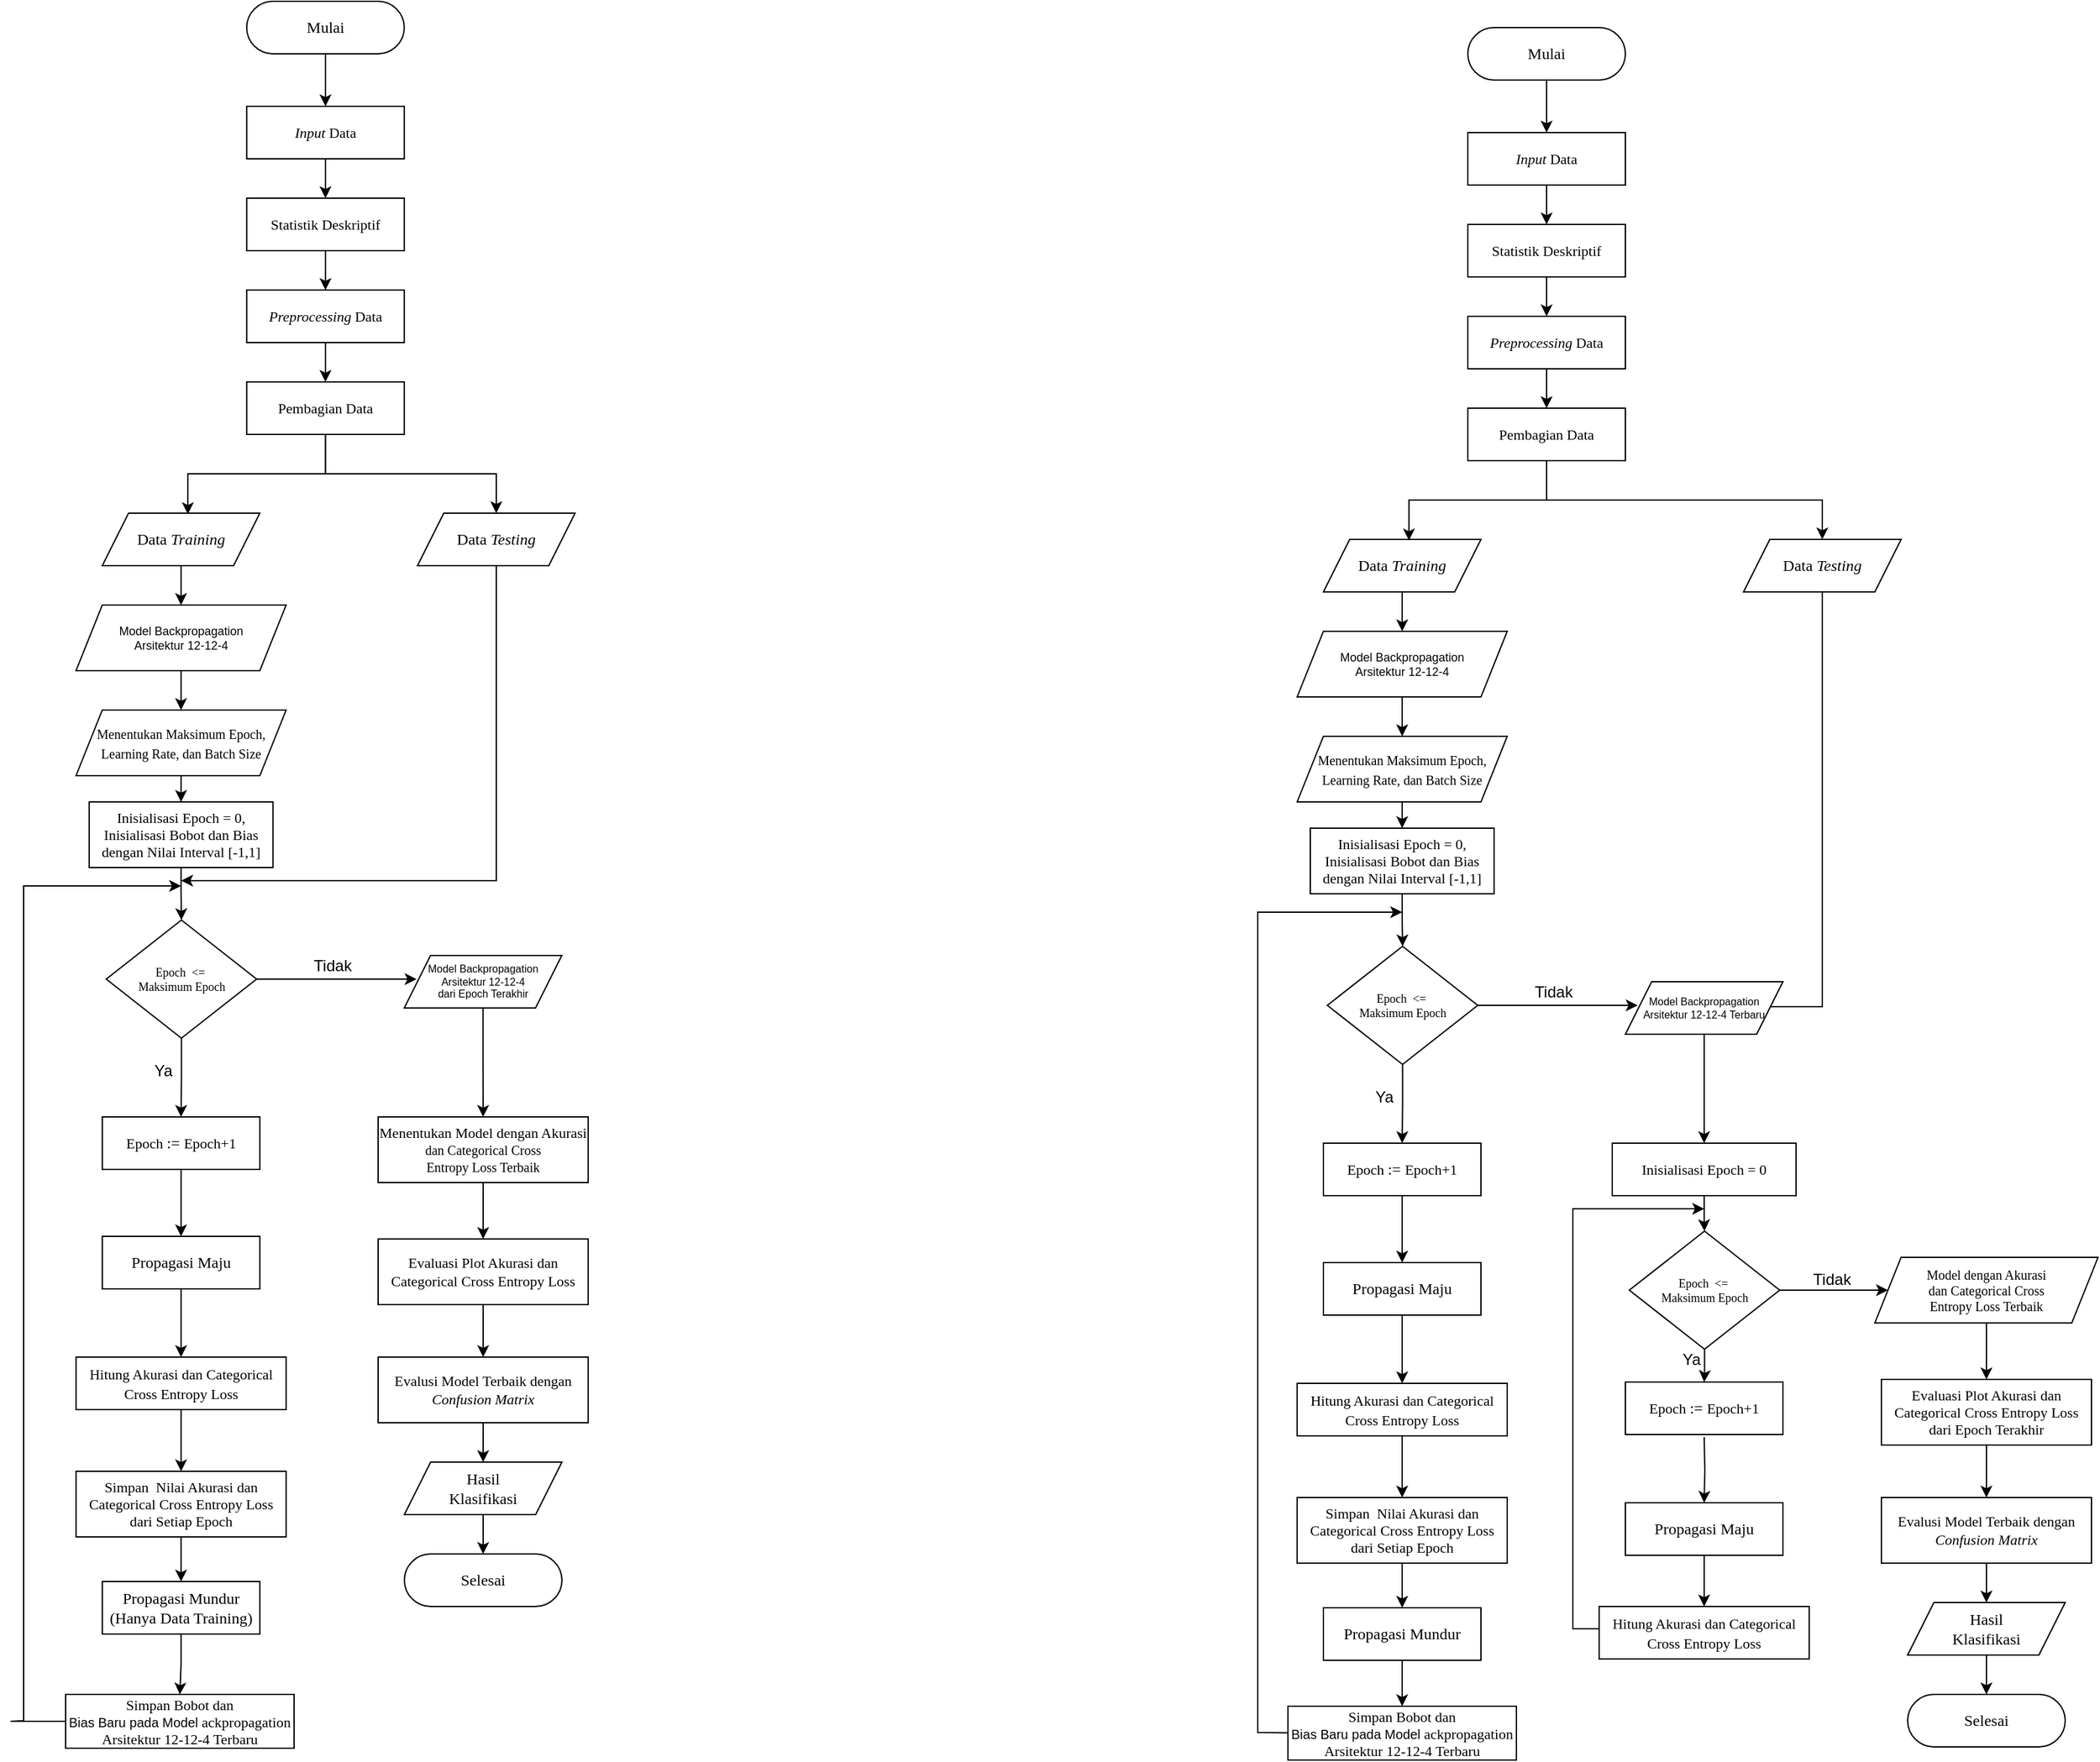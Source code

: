 <mxfile version="21.6.7" type="github">
  <diagram name="Halaman-1" id="IDPkt6IPQC_1jw6kws_v">
    <mxGraphModel dx="1783" dy="500" grid="1" gridSize="10" guides="0" tooltips="1" connect="1" arrows="1" fold="1" page="1" pageScale="1" pageWidth="827" pageHeight="1169" math="0" shadow="0">
      <root>
        <mxCell id="0" />
        <mxCell id="1" parent="0" />
        <mxCell id="IdXI2zrkfBvDs6GvW4y7-14" value="" style="edgeStyle=orthogonalEdgeStyle;rounded=0;orthogonalLoop=1;jettySize=auto;html=1;" parent="1" source="IdXI2zrkfBvDs6GvW4y7-10" edge="1">
          <mxGeometry relative="1" as="geometry">
            <mxPoint x="400" y="120" as="targetPoint" />
          </mxGeometry>
        </mxCell>
        <mxCell id="IdXI2zrkfBvDs6GvW4y7-10" value="&lt;font face=&quot;Times New Roman&quot;&gt;Mulai&lt;/font&gt;" style="rounded=1;whiteSpace=wrap;html=1;arcSize=50;" parent="1" vertex="1">
          <mxGeometry x="340" y="40" width="120" height="40" as="geometry" />
        </mxCell>
        <mxCell id="7m37HU-JpjzB4hNOFp2D-5" style="edgeStyle=orthogonalEdgeStyle;rounded=0;orthogonalLoop=1;jettySize=auto;html=1;exitX=0.75;exitY=0;exitDx=0;exitDy=0;" parent="1" edge="1">
          <mxGeometry relative="1" as="geometry">
            <mxPoint x="430.31" y="110" as="targetPoint" />
            <mxPoint x="430.0" y="110" as="sourcePoint" />
          </mxGeometry>
        </mxCell>
        <mxCell id="7m37HU-JpjzB4hNOFp2D-27" value="" style="edgeStyle=orthogonalEdgeStyle;rounded=0;orthogonalLoop=1;jettySize=auto;html=1;" parent="1" source="IdXI2zrkfBvDs6GvW4y7-42" target="K-xvkSlF35jEx8rKdwMI-3" edge="1">
          <mxGeometry relative="1" as="geometry" />
        </mxCell>
        <mxCell id="IdXI2zrkfBvDs6GvW4y7-42" value="&lt;font face=&quot;Times New Roman&quot;&gt;Hasil&lt;br&gt;Klasifikasi&lt;/font&gt;" style="shape=parallelogram;perimeter=parallelogramPerimeter;whiteSpace=wrap;html=1;fixedSize=1;" parent="1" vertex="1">
          <mxGeometry x="675" y="1240" width="120" height="40" as="geometry" />
        </mxCell>
        <mxCell id="K-xvkSlF35jEx8rKdwMI-3" value="&lt;font face=&quot;Times New Roman&quot;&gt;Selesai&lt;br&gt;&lt;/font&gt;" style="rounded=1;whiteSpace=wrap;html=1;arcSize=50;" parent="1" vertex="1">
          <mxGeometry x="675" y="1310" width="120" height="40" as="geometry" />
        </mxCell>
        <mxCell id="Z6IPMhNPh_R6V51IVwI1-49" value="" style="edgeStyle=orthogonalEdgeStyle;rounded=0;orthogonalLoop=1;jettySize=auto;html=1;entryX=0.5;entryY=0;entryDx=0;entryDy=0;" parent="1" source="7m37HU-JpjzB4hNOFp2D-1" target="Z6IPMhNPh_R6V51IVwI1-52" edge="1">
          <mxGeometry relative="1" as="geometry">
            <mxPoint x="310" y="530" as="targetPoint" />
          </mxGeometry>
        </mxCell>
        <mxCell id="7m37HU-JpjzB4hNOFp2D-1" value="&lt;font face=&quot;Times New Roman&quot;&gt;Data &lt;i&gt;Training&lt;/i&gt;&lt;/font&gt;" style="shape=parallelogram;perimeter=parallelogramPerimeter;whiteSpace=wrap;html=1;fixedSize=1;" parent="1" vertex="1">
          <mxGeometry x="230" y="430" width="120" height="40" as="geometry" />
        </mxCell>
        <mxCell id="7m37HU-JpjzB4hNOFp2D-12" value="" style="edgeStyle=orthogonalEdgeStyle;rounded=0;orthogonalLoop=1;jettySize=auto;html=1;" parent="1" source="7m37HU-JpjzB4hNOFp2D-2" target="7m37HU-JpjzB4hNOFp2D-3" edge="1">
          <mxGeometry relative="1" as="geometry" />
        </mxCell>
        <mxCell id="7m37HU-JpjzB4hNOFp2D-2" value="&lt;font style=&quot;font-size: 11px;&quot; face=&quot;Times New Roman&quot;&gt;&lt;i&gt;Input&lt;/i&gt; Data&lt;/font&gt;" style="rounded=0;whiteSpace=wrap;html=1;" parent="1" vertex="1">
          <mxGeometry x="340" y="120" width="120" height="40" as="geometry" />
        </mxCell>
        <mxCell id="7m37HU-JpjzB4hNOFp2D-29" value="" style="edgeStyle=orthogonalEdgeStyle;rounded=0;orthogonalLoop=1;jettySize=auto;html=1;" parent="1" source="7m37HU-JpjzB4hNOFp2D-3" target="7m37HU-JpjzB4hNOFp2D-28" edge="1">
          <mxGeometry relative="1" as="geometry" />
        </mxCell>
        <mxCell id="7m37HU-JpjzB4hNOFp2D-3" value="&lt;font face=&quot;Times New Roman&quot;&gt;&lt;span style=&quot;font-size: 11px;&quot;&gt;Statistik Deskriptif&lt;/span&gt;&lt;/font&gt;" style="rounded=0;whiteSpace=wrap;html=1;" parent="1" vertex="1">
          <mxGeometry x="340" y="190" width="120" height="40" as="geometry" />
        </mxCell>
        <mxCell id="7m37HU-JpjzB4hNOFp2D-31" style="edgeStyle=orthogonalEdgeStyle;rounded=0;orthogonalLoop=1;jettySize=auto;html=1;entryX=0.5;entryY=0;entryDx=0;entryDy=0;" parent="1" source="7m37HU-JpjzB4hNOFp2D-4" target="7m37HU-JpjzB4hNOFp2D-14" edge="1">
          <mxGeometry relative="1" as="geometry">
            <Array as="points">
              <mxPoint x="400" y="400" />
              <mxPoint x="610" y="400" />
            </Array>
          </mxGeometry>
        </mxCell>
        <mxCell id="7m37HU-JpjzB4hNOFp2D-32" style="edgeStyle=orthogonalEdgeStyle;rounded=0;orthogonalLoop=1;jettySize=auto;html=1;entryX=0.543;entryY=0.019;entryDx=0;entryDy=0;entryPerimeter=0;" parent="1" source="7m37HU-JpjzB4hNOFp2D-4" target="7m37HU-JpjzB4hNOFp2D-1" edge="1">
          <mxGeometry relative="1" as="geometry">
            <Array as="points">
              <mxPoint x="400" y="400" />
              <mxPoint x="295" y="400" />
            </Array>
          </mxGeometry>
        </mxCell>
        <mxCell id="7m37HU-JpjzB4hNOFp2D-4" value="&lt;font style=&quot;font-size: 11px;&quot; face=&quot;Times New Roman&quot;&gt;Pembagian Data&lt;/font&gt;" style="rounded=0;whiteSpace=wrap;html=1;" parent="1" vertex="1">
          <mxGeometry x="340" y="330" width="120" height="40" as="geometry" />
        </mxCell>
        <mxCell id="7m37HU-JpjzB4hNOFp2D-22" style="edgeStyle=orthogonalEdgeStyle;rounded=0;orthogonalLoop=1;jettySize=auto;html=1;entryX=1;entryY=0.5;entryDx=0;entryDy=0;" parent="1" target="rV1thAJR1Vzn2dTstKj4-36" edge="1">
          <mxGeometry relative="1" as="geometry">
            <mxPoint x="590" y="790" as="targetPoint" />
            <mxPoint x="610.0" y="470.0" as="sourcePoint" />
            <Array as="points">
              <mxPoint x="610" y="786" />
            </Array>
          </mxGeometry>
        </mxCell>
        <mxCell id="7m37HU-JpjzB4hNOFp2D-14" value="&lt;font face=&quot;Times New Roman&quot;&gt;Data &lt;i&gt;Testing&lt;/i&gt;&lt;/font&gt;" style="shape=parallelogram;perimeter=parallelogramPerimeter;whiteSpace=wrap;html=1;fixedSize=1;" parent="1" vertex="1">
          <mxGeometry x="550" y="430" width="120" height="40" as="geometry" />
        </mxCell>
        <mxCell id="7m37HU-JpjzB4hNOFp2D-30" value="" style="edgeStyle=orthogonalEdgeStyle;rounded=0;orthogonalLoop=1;jettySize=auto;html=1;" parent="1" source="7m37HU-JpjzB4hNOFp2D-28" target="7m37HU-JpjzB4hNOFp2D-4" edge="1">
          <mxGeometry relative="1" as="geometry" />
        </mxCell>
        <mxCell id="7m37HU-JpjzB4hNOFp2D-28" value="&lt;font style=&quot;font-size: 11px;&quot; face=&quot;Times New Roman&quot;&gt;&lt;i&gt;Preprocessing&lt;/i&gt; Data&lt;/font&gt;" style="rounded=0;whiteSpace=wrap;html=1;" parent="1" vertex="1">
          <mxGeometry x="340" y="260" width="120" height="40" as="geometry" />
        </mxCell>
        <mxCell id="Z6IPMhNPh_R6V51IVwI1-61" style="edgeStyle=orthogonalEdgeStyle;rounded=0;orthogonalLoop=1;jettySize=auto;html=1;entryX=0.5;entryY=0;entryDx=0;entryDy=0;" parent="1" source="Z6IPMhNPh_R6V51IVwI1-1" target="Z6IPMhNPh_R6V51IVwI1-16" edge="1">
          <mxGeometry relative="1" as="geometry" />
        </mxCell>
        <mxCell id="Z6IPMhNPh_R6V51IVwI1-1" value="&lt;font face=&quot;Times New Roman&quot; style=&quot;font-size: 10px;&quot;&gt;Menentukan Maksimum &lt;span&gt;Epoch&lt;/span&gt;, &lt;br&gt;&lt;span&gt;Learning Rate&lt;/span&gt;, dan &lt;span&gt;Batch Size&lt;/span&gt;&lt;/font&gt;" style="shape=parallelogram;perimeter=parallelogramPerimeter;whiteSpace=wrap;html=1;fixedSize=1;fontStyle=0" parent="1" vertex="1">
          <mxGeometry x="210" y="580" width="160" height="50" as="geometry" />
        </mxCell>
        <mxCell id="Z6IPMhNPh_R6V51IVwI1-43" value="" style="edgeStyle=orthogonalEdgeStyle;rounded=0;orthogonalLoop=1;jettySize=auto;html=1;" parent="1" source="Z6IPMhNPh_R6V51IVwI1-7" target="Z6IPMhNPh_R6V51IVwI1-20" edge="1">
          <mxGeometry relative="1" as="geometry" />
        </mxCell>
        <mxCell id="rV1thAJR1Vzn2dTstKj4-12" value="" style="edgeStyle=orthogonalEdgeStyle;rounded=0;orthogonalLoop=1;jettySize=auto;html=1;entryX=0.078;entryY=0.45;entryDx=0;entryDy=0;entryPerimeter=0;" edge="1" parent="1" source="Z6IPMhNPh_R6V51IVwI1-7" target="rV1thAJR1Vzn2dTstKj4-36">
          <mxGeometry relative="1" as="geometry">
            <mxPoint x="450.0" y="785.517" as="targetPoint" />
          </mxGeometry>
        </mxCell>
        <mxCell id="Z6IPMhNPh_R6V51IVwI1-7" value="&lt;font style=&quot;font-size: 9px;&quot;&gt;&lt;span style=&quot;font-size: 9px;&quot;&gt;&lt;span style=&quot;font-size: 9px;&quot;&gt;Epoch&amp;nbsp;&lt;/span&gt; &amp;lt;=&lt;/span&gt;&amp;nbsp;&lt;br style=&quot;font-size: 9px;&quot;&gt;&lt;span style=&quot;font-size: 9px;&quot;&gt;Maksimum &lt;span style=&quot;font-size: 9px;&quot;&gt;Epoch&lt;/span&gt;&lt;/span&gt;&lt;/font&gt;" style="rhombus;whiteSpace=wrap;html=1;fontSize=9;fontStyle=0;fontFamily=Times New Roman;" parent="1" vertex="1">
          <mxGeometry x="233" y="740" width="114.55" height="90" as="geometry" />
        </mxCell>
        <mxCell id="Z6IPMhNPh_R6V51IVwI1-33" value="" style="edgeStyle=orthogonalEdgeStyle;rounded=0;orthogonalLoop=1;jettySize=auto;html=1;" parent="1" source="Z6IPMhNPh_R6V51IVwI1-16" target="Z6IPMhNPh_R6V51IVwI1-7" edge="1">
          <mxGeometry relative="1" as="geometry" />
        </mxCell>
        <mxCell id="Z6IPMhNPh_R6V51IVwI1-16" value="Inisialisasi&amp;nbsp;&lt;span style=&quot;font-size: 11px;&quot;&gt;Epoch = 0,&lt;br style=&quot;font-size: 11px;&quot;&gt;Inisialisasi Bobot dan Bias dengan Nilai Interval [-1,1]&lt;br style=&quot;font-size: 11px;&quot;&gt;&lt;/span&gt;" style="rounded=0;whiteSpace=wrap;html=1;fontFamily=Times New Roman;fontSize=11;" parent="1" vertex="1">
          <mxGeometry x="220" y="650" width="140" height="50" as="geometry" />
        </mxCell>
        <mxCell id="Z6IPMhNPh_R6V51IVwI1-38" value="" style="edgeStyle=orthogonalEdgeStyle;rounded=0;orthogonalLoop=1;jettySize=auto;html=1;" parent="1" source="Z6IPMhNPh_R6V51IVwI1-19" target="Z6IPMhNPh_R6V51IVwI1-37" edge="1">
          <mxGeometry relative="1" as="geometry" />
        </mxCell>
        <mxCell id="Z6IPMhNPh_R6V51IVwI1-19" value="Propagasi Maju" style="rounded=0;whiteSpace=wrap;html=1;fontFamily=Times New Roman;" parent="1" vertex="1">
          <mxGeometry x="230" y="981" width="120" height="40" as="geometry" />
        </mxCell>
        <mxCell id="rV1thAJR1Vzn2dTstKj4-2" style="edgeStyle=orthogonalEdgeStyle;rounded=0;orthogonalLoop=1;jettySize=auto;html=1;entryX=0.5;entryY=0;entryDx=0;entryDy=0;" edge="1" parent="1" source="Z6IPMhNPh_R6V51IVwI1-20" target="Z6IPMhNPh_R6V51IVwI1-19">
          <mxGeometry relative="1" as="geometry" />
        </mxCell>
        <mxCell id="Z6IPMhNPh_R6V51IVwI1-20" value="&lt;span style=&quot;border-color: var(--border-color); font-size: 11px;&quot;&gt;Epoch&amp;nbsp;&lt;/span&gt;:=&amp;nbsp;&lt;span style=&quot;border-color: var(--border-color); font-size: 11px;&quot;&gt;Epoch+&lt;/span&gt;&lt;span style=&quot;font-size: 11px;&quot;&gt;1&lt;/span&gt;" style="rounded=0;whiteSpace=wrap;html=1;fontFamily=Times New Roman;fontStyle=0" parent="1" vertex="1">
          <mxGeometry x="230" y="890" width="120" height="40" as="geometry" />
        </mxCell>
        <mxCell id="rV1thAJR1Vzn2dTstKj4-17" style="edgeStyle=orthogonalEdgeStyle;rounded=0;orthogonalLoop=1;jettySize=auto;html=1;entryX=0.5;entryY=0;entryDx=0;entryDy=0;" edge="1" parent="1" source="Z6IPMhNPh_R6V51IVwI1-37" target="rV1thAJR1Vzn2dTstKj4-16">
          <mxGeometry relative="1" as="geometry" />
        </mxCell>
        <mxCell id="Z6IPMhNPh_R6V51IVwI1-37" value="&lt;span style=&quot;font-size: 11px;&quot;&gt;Hitung Akurasi dan Categorical Cross Entropy Loss&lt;/span&gt;" style="rounded=0;whiteSpace=wrap;html=1;fontFamily=Times New Roman;fontStyle=0" parent="1" vertex="1">
          <mxGeometry x="210" y="1073" width="160" height="40" as="geometry" />
        </mxCell>
        <mxCell id="rV1thAJR1Vzn2dTstKj4-35" value="" style="edgeStyle=orthogonalEdgeStyle;rounded=0;orthogonalLoop=1;jettySize=auto;html=1;" edge="1" parent="1" source="Z6IPMhNPh_R6V51IVwI1-40" target="rV1thAJR1Vzn2dTstKj4-30">
          <mxGeometry relative="1" as="geometry" />
        </mxCell>
        <mxCell id="Z6IPMhNPh_R6V51IVwI1-40" value="Propagasi Mundur" style="rounded=0;whiteSpace=wrap;html=1;fontFamily=Times New Roman;" parent="1" vertex="1">
          <mxGeometry x="230" y="1244" width="120" height="40" as="geometry" />
        </mxCell>
        <mxCell id="Z6IPMhNPh_R6V51IVwI1-56" style="edgeStyle=orthogonalEdgeStyle;rounded=0;orthogonalLoop=1;jettySize=auto;html=1;entryX=0.5;entryY=0;entryDx=0;entryDy=0;" parent="1" source="Z6IPMhNPh_R6V51IVwI1-52" target="Z6IPMhNPh_R6V51IVwI1-1" edge="1">
          <mxGeometry relative="1" as="geometry" />
        </mxCell>
        <mxCell id="Z6IPMhNPh_R6V51IVwI1-52" value="Model Backpropagation&lt;br&gt;Arsitektur 12-12-4" style="shape=parallelogram;perimeter=parallelogramPerimeter;whiteSpace=wrap;html=1;fixedSize=1;fontSize=9;" parent="1" vertex="1">
          <mxGeometry x="210" y="500" width="160" height="50" as="geometry" />
        </mxCell>
        <mxCell id="rV1thAJR1Vzn2dTstKj4-4" value="Ya" style="text;html=1;align=center;verticalAlign=middle;resizable=0;points=[];autosize=1;strokeColor=none;fillColor=none;" vertex="1" parent="1">
          <mxGeometry x="256" y="840" width="40" height="30" as="geometry" />
        </mxCell>
        <mxCell id="rV1thAJR1Vzn2dTstKj4-18" style="edgeStyle=orthogonalEdgeStyle;rounded=0;orthogonalLoop=1;jettySize=auto;html=1;entryX=0.5;entryY=0;entryDx=0;entryDy=0;" edge="1" parent="1" source="rV1thAJR1Vzn2dTstKj4-16" target="Z6IPMhNPh_R6V51IVwI1-40">
          <mxGeometry relative="1" as="geometry" />
        </mxCell>
        <mxCell id="rV1thAJR1Vzn2dTstKj4-16" value="Simpan&amp;nbsp; Nilai Akurasi dan Categorical Cross Entropy Loss dari Setiap Epoch" style="whiteSpace=wrap;html=1;fontSize=11;fontFamily=Times New Roman;fontStyle=0;" vertex="1" parent="1">
          <mxGeometry x="210" y="1160" width="160" height="50" as="geometry" />
        </mxCell>
        <mxCell id="rV1thAJR1Vzn2dTstKj4-22" style="edgeStyle=orthogonalEdgeStyle;rounded=0;orthogonalLoop=1;jettySize=auto;html=1;exitX=0;exitY=0.5;exitDx=0;exitDy=0;" edge="1" parent="1" source="rV1thAJR1Vzn2dTstKj4-30">
          <mxGeometry relative="1" as="geometry">
            <mxPoint x="290" y="714" as="targetPoint" />
            <mxPoint x="220" y="1300" as="sourcePoint" />
            <Array as="points">
              <mxPoint x="225" y="1340" />
              <mxPoint x="180" y="1339" />
              <mxPoint x="180" y="714" />
            </Array>
          </mxGeometry>
        </mxCell>
        <mxCell id="rV1thAJR1Vzn2dTstKj4-42" style="edgeStyle=orthogonalEdgeStyle;rounded=0;orthogonalLoop=1;jettySize=auto;html=1;" edge="1" parent="1" source="rV1thAJR1Vzn2dTstKj4-23" target="rV1thAJR1Vzn2dTstKj4-24">
          <mxGeometry relative="1" as="geometry" />
        </mxCell>
        <mxCell id="rV1thAJR1Vzn2dTstKj4-23" value="Propagasi Maju" style="rounded=0;whiteSpace=wrap;html=1;fontFamily=Times New Roman;" vertex="1" parent="1">
          <mxGeometry x="460" y="1164" width="120" height="40" as="geometry" />
        </mxCell>
        <mxCell id="rV1thAJR1Vzn2dTstKj4-24" value="&lt;span style=&quot;font-size: 11px;&quot;&gt;Hitung Akurasi dan Categorical Cross Entropy Loss&lt;/span&gt;" style="rounded=0;whiteSpace=wrap;html=1;fontFamily=Times New Roman;fontStyle=0" vertex="1" parent="1">
          <mxGeometry x="440" y="1243" width="160" height="40" as="geometry" />
        </mxCell>
        <mxCell id="rV1thAJR1Vzn2dTstKj4-30" value="Simpan Bobot dan&lt;br style=&quot;border-color: var(--border-color); font-family: Helvetica; font-size: 10px;&quot;&gt;&lt;span style=&quot;font-family: Helvetica; font-size: 10px;&quot;&gt;Bias Baru pada Model&amp;nbsp;&lt;/span&gt;ackpropagation Arsitektur 12-12-4 Terbaru" style="whiteSpace=wrap;html=1;fontSize=11;fontFamily=Times New Roman;fontStyle=0;" vertex="1" parent="1">
          <mxGeometry x="203" y="1319" width="174" height="41" as="geometry" />
        </mxCell>
        <mxCell id="rV1thAJR1Vzn2dTstKj4-51" style="edgeStyle=orthogonalEdgeStyle;rounded=0;orthogonalLoop=1;jettySize=auto;html=1;entryX=0.5;entryY=0;entryDx=0;entryDy=0;" edge="1" parent="1" source="rV1thAJR1Vzn2dTstKj4-36" target="rV1thAJR1Vzn2dTstKj4-49">
          <mxGeometry relative="1" as="geometry" />
        </mxCell>
        <mxCell id="rV1thAJR1Vzn2dTstKj4-36" value="Model Backpropagation Arsitektur 12-12-4 Terbaru" style="shape=parallelogram;perimeter=parallelogramPerimeter;whiteSpace=wrap;html=1;fixedSize=1;fontSize=8;" vertex="1" parent="1">
          <mxGeometry x="460" y="767" width="120" height="40" as="geometry" />
        </mxCell>
        <mxCell id="rV1thAJR1Vzn2dTstKj4-71" style="edgeStyle=orthogonalEdgeStyle;rounded=0;orthogonalLoop=1;jettySize=auto;html=1;exitX=0;exitY=0.5;exitDx=0;exitDy=0;" edge="1" parent="1" source="rV1thAJR1Vzn2dTstKj4-24">
          <mxGeometry relative="1" as="geometry">
            <mxPoint x="520" y="940" as="targetPoint" />
            <Array as="points">
              <mxPoint x="440" y="1260" />
              <mxPoint x="420" y="1260" />
              <mxPoint x="420" y="940" />
            </Array>
          </mxGeometry>
        </mxCell>
        <mxCell id="rV1thAJR1Vzn2dTstKj4-74" style="edgeStyle=orthogonalEdgeStyle;rounded=0;orthogonalLoop=1;jettySize=auto;html=1;entryX=0.5;entryY=0;entryDx=0;entryDy=0;" edge="1" parent="1" source="rV1thAJR1Vzn2dTstKj4-38" target="rV1thAJR1Vzn2dTstKj4-73">
          <mxGeometry relative="1" as="geometry" />
        </mxCell>
        <mxCell id="rV1thAJR1Vzn2dTstKj4-38" value="Evaluasi Plot Akurasi dan Categorical Cross Entropy Loss dari Epoch Terakhir" style="whiteSpace=wrap;html=1;fontSize=11;fontFamily=Times New Roman;fontStyle=0;" vertex="1" parent="1">
          <mxGeometry x="655" y="1070" width="160" height="50" as="geometry" />
        </mxCell>
        <mxCell id="rV1thAJR1Vzn2dTstKj4-58" style="edgeStyle=orthogonalEdgeStyle;rounded=0;orthogonalLoop=1;jettySize=auto;html=1;entryX=0.5;entryY=0;entryDx=0;entryDy=0;" edge="1" parent="1" target="rV1thAJR1Vzn2dTstKj4-23">
          <mxGeometry relative="1" as="geometry">
            <mxPoint x="520.029" y="1114" as="sourcePoint" />
            <mxPoint x="522.44" y="1151.56" as="targetPoint" />
          </mxGeometry>
        </mxCell>
        <mxCell id="rV1thAJR1Vzn2dTstKj4-45" value="&lt;span style=&quot;border-color: var(--border-color); font-size: 11px;&quot;&gt;Epoch&amp;nbsp;&lt;/span&gt;:=&amp;nbsp;&lt;span style=&quot;border-color: var(--border-color); font-size: 11px;&quot;&gt;Epoch+&lt;/span&gt;&lt;span style=&quot;font-size: 11px;&quot;&gt;1&lt;/span&gt;" style="rounded=0;whiteSpace=wrap;html=1;fontFamily=Times New Roman;fontStyle=0" vertex="1" parent="1">
          <mxGeometry x="460" y="1072" width="120" height="40" as="geometry" />
        </mxCell>
        <mxCell id="rV1thAJR1Vzn2dTstKj4-55" style="edgeStyle=orthogonalEdgeStyle;rounded=0;orthogonalLoop=1;jettySize=auto;html=1;entryX=0.5;entryY=0;entryDx=0;entryDy=0;" edge="1" parent="1" source="rV1thAJR1Vzn2dTstKj4-49" target="rV1thAJR1Vzn2dTstKj4-54">
          <mxGeometry relative="1" as="geometry" />
        </mxCell>
        <mxCell id="rV1thAJR1Vzn2dTstKj4-49" value="Inisialisasi&amp;nbsp;&lt;span style=&quot;border-color: var(--border-color);&quot;&gt;Epoch = 0&lt;/span&gt;&lt;span style=&quot;font-size: 11px;&quot;&gt;&lt;br style=&quot;font-size: 11px;&quot;&gt;&lt;/span&gt;" style="rounded=0;whiteSpace=wrap;html=1;fontFamily=Times New Roman;fontSize=11;" vertex="1" parent="1">
          <mxGeometry x="450" y="890" width="140" height="40" as="geometry" />
        </mxCell>
        <mxCell id="rV1thAJR1Vzn2dTstKj4-57" style="edgeStyle=orthogonalEdgeStyle;rounded=0;orthogonalLoop=1;jettySize=auto;html=1;entryX=0.5;entryY=0;entryDx=0;entryDy=0;" edge="1" parent="1" source="rV1thAJR1Vzn2dTstKj4-54" target="rV1thAJR1Vzn2dTstKj4-45">
          <mxGeometry relative="1" as="geometry" />
        </mxCell>
        <mxCell id="rV1thAJR1Vzn2dTstKj4-64" style="edgeStyle=orthogonalEdgeStyle;rounded=0;orthogonalLoop=1;jettySize=auto;html=1;" edge="1" parent="1" source="rV1thAJR1Vzn2dTstKj4-54" target="rV1thAJR1Vzn2dTstKj4-68">
          <mxGeometry relative="1" as="geometry">
            <mxPoint x="660" y="1002" as="targetPoint" />
          </mxGeometry>
        </mxCell>
        <mxCell id="rV1thAJR1Vzn2dTstKj4-54" value="&lt;font style=&quot;font-size: 9px;&quot;&gt;&lt;span style=&quot;font-size: 9px;&quot;&gt;&lt;span style=&quot;font-size: 9px;&quot;&gt;Epoch&amp;nbsp;&lt;/span&gt; &amp;lt;=&lt;/span&gt;&amp;nbsp;&lt;br style=&quot;font-size: 9px;&quot;&gt;&lt;span style=&quot;font-size: 9px;&quot;&gt;Maksimum &lt;span style=&quot;font-size: 9px;&quot;&gt;Epoch&lt;/span&gt;&lt;/span&gt;&lt;/font&gt;" style="rhombus;whiteSpace=wrap;html=1;fontSize=9;fontStyle=0;fontFamily=Times New Roman;" vertex="1" parent="1">
          <mxGeometry x="463" y="957" width="114.55" height="90" as="geometry" />
        </mxCell>
        <mxCell id="rV1thAJR1Vzn2dTstKj4-61" value="Ya" style="text;html=1;align=center;verticalAlign=middle;resizable=0;points=[];autosize=1;strokeColor=none;fillColor=none;" vertex="1" parent="1">
          <mxGeometry x="490" y="1040" width="40" height="30" as="geometry" />
        </mxCell>
        <mxCell id="rV1thAJR1Vzn2dTstKj4-62" value="Tidak" style="text;html=1;align=center;verticalAlign=middle;resizable=0;points=[];autosize=1;strokeColor=none;fillColor=none;" vertex="1" parent="1">
          <mxGeometry x="380" y="760" width="50" height="30" as="geometry" />
        </mxCell>
        <mxCell id="rV1thAJR1Vzn2dTstKj4-63" value="Tidak" style="text;html=1;align=center;verticalAlign=middle;resizable=0;points=[];autosize=1;strokeColor=none;fillColor=none;" vertex="1" parent="1">
          <mxGeometry x="592" y="979" width="50" height="30" as="geometry" />
        </mxCell>
        <mxCell id="rV1thAJR1Vzn2dTstKj4-72" style="edgeStyle=orthogonalEdgeStyle;rounded=0;orthogonalLoop=1;jettySize=auto;html=1;entryX=0.5;entryY=0;entryDx=0;entryDy=0;" edge="1" parent="1" source="rV1thAJR1Vzn2dTstKj4-68" target="rV1thAJR1Vzn2dTstKj4-38">
          <mxGeometry relative="1" as="geometry">
            <mxPoint x="730" y="1060" as="targetPoint" />
          </mxGeometry>
        </mxCell>
        <mxCell id="rV1thAJR1Vzn2dTstKj4-68" value="Model dengan Akurasi&lt;br&gt;dan&amp;nbsp;&lt;span style=&quot;font-size: 10px;&quot;&gt;Categorical Cross &lt;br&gt;Entropy Loss Terbaik&lt;/span&gt;" style="shape=parallelogram;perimeter=parallelogramPerimeter;whiteSpace=wrap;html=1;fixedSize=1;fontSize=10;fontFamily=Times New Roman;" vertex="1" parent="1">
          <mxGeometry x="650" y="977" width="170" height="50" as="geometry" />
        </mxCell>
        <mxCell id="rV1thAJR1Vzn2dTstKj4-75" style="edgeStyle=orthogonalEdgeStyle;rounded=0;orthogonalLoop=1;jettySize=auto;html=1;entryX=0.5;entryY=0;entryDx=0;entryDy=0;" edge="1" parent="1" source="rV1thAJR1Vzn2dTstKj4-73" target="IdXI2zrkfBvDs6GvW4y7-42">
          <mxGeometry relative="1" as="geometry" />
        </mxCell>
        <mxCell id="rV1thAJR1Vzn2dTstKj4-73" value="Evalusi Model Terbaik dengan&lt;br&gt;&lt;i&gt;Confusion Matrix&lt;/i&gt;" style="whiteSpace=wrap;html=1;fontSize=11;fontFamily=Times New Roman;fontStyle=0;" vertex="1" parent="1">
          <mxGeometry x="655" y="1160" width="160" height="50" as="geometry" />
        </mxCell>
        <mxCell id="rV1thAJR1Vzn2dTstKj4-76" value="" style="edgeStyle=orthogonalEdgeStyle;rounded=0;orthogonalLoop=1;jettySize=auto;html=1;" edge="1" parent="1" source="rV1thAJR1Vzn2dTstKj4-77">
          <mxGeometry relative="1" as="geometry">
            <mxPoint x="-530.09" y="100" as="targetPoint" />
          </mxGeometry>
        </mxCell>
        <mxCell id="rV1thAJR1Vzn2dTstKj4-77" value="&lt;font face=&quot;Times New Roman&quot;&gt;Mulai&lt;/font&gt;" style="rounded=1;whiteSpace=wrap;html=1;arcSize=50;" vertex="1" parent="1">
          <mxGeometry x="-590.09" y="20" width="120" height="40" as="geometry" />
        </mxCell>
        <mxCell id="rV1thAJR1Vzn2dTstKj4-78" style="edgeStyle=orthogonalEdgeStyle;rounded=0;orthogonalLoop=1;jettySize=auto;html=1;exitX=0.75;exitY=0;exitDx=0;exitDy=0;" edge="1" parent="1">
          <mxGeometry relative="1" as="geometry">
            <mxPoint x="-499.78" y="90" as="targetPoint" />
            <mxPoint x="-500.09" y="90" as="sourcePoint" />
          </mxGeometry>
        </mxCell>
        <mxCell id="rV1thAJR1Vzn2dTstKj4-79" value="" style="edgeStyle=orthogonalEdgeStyle;rounded=0;orthogonalLoop=1;jettySize=auto;html=1;" edge="1" parent="1" source="rV1thAJR1Vzn2dTstKj4-80" target="rV1thAJR1Vzn2dTstKj4-81">
          <mxGeometry relative="1" as="geometry" />
        </mxCell>
        <mxCell id="rV1thAJR1Vzn2dTstKj4-80" value="&lt;font face=&quot;Times New Roman&quot;&gt;Hasil&lt;br&gt;Klasifikasi&lt;/font&gt;" style="shape=parallelogram;perimeter=parallelogramPerimeter;whiteSpace=wrap;html=1;fixedSize=1;" vertex="1" parent="1">
          <mxGeometry x="-470" y="1133" width="120" height="40" as="geometry" />
        </mxCell>
        <mxCell id="rV1thAJR1Vzn2dTstKj4-81" value="&lt;font face=&quot;Times New Roman&quot;&gt;Selesai&lt;br&gt;&lt;/font&gt;" style="rounded=1;whiteSpace=wrap;html=1;arcSize=50;" vertex="1" parent="1">
          <mxGeometry x="-470" y="1203" width="120" height="40" as="geometry" />
        </mxCell>
        <mxCell id="rV1thAJR1Vzn2dTstKj4-82" value="" style="edgeStyle=orthogonalEdgeStyle;rounded=0;orthogonalLoop=1;jettySize=auto;html=1;entryX=0.5;entryY=0;entryDx=0;entryDy=0;" edge="1" parent="1" source="rV1thAJR1Vzn2dTstKj4-83" target="rV1thAJR1Vzn2dTstKj4-111">
          <mxGeometry relative="1" as="geometry">
            <mxPoint x="-620.09" y="510" as="targetPoint" />
          </mxGeometry>
        </mxCell>
        <mxCell id="rV1thAJR1Vzn2dTstKj4-83" value="&lt;font face=&quot;Times New Roman&quot;&gt;Data &lt;i&gt;Training&lt;/i&gt;&lt;/font&gt;" style="shape=parallelogram;perimeter=parallelogramPerimeter;whiteSpace=wrap;html=1;fixedSize=1;" vertex="1" parent="1">
          <mxGeometry x="-700.09" y="410" width="120" height="40" as="geometry" />
        </mxCell>
        <mxCell id="rV1thAJR1Vzn2dTstKj4-84" value="" style="edgeStyle=orthogonalEdgeStyle;rounded=0;orthogonalLoop=1;jettySize=auto;html=1;" edge="1" parent="1" source="rV1thAJR1Vzn2dTstKj4-85" target="rV1thAJR1Vzn2dTstKj4-87">
          <mxGeometry relative="1" as="geometry" />
        </mxCell>
        <mxCell id="rV1thAJR1Vzn2dTstKj4-85" value="&lt;font style=&quot;font-size: 11px;&quot; face=&quot;Times New Roman&quot;&gt;&lt;i&gt;Input&lt;/i&gt; Data&lt;/font&gt;" style="rounded=0;whiteSpace=wrap;html=1;" vertex="1" parent="1">
          <mxGeometry x="-590.09" y="100" width="120" height="40" as="geometry" />
        </mxCell>
        <mxCell id="rV1thAJR1Vzn2dTstKj4-86" value="" style="edgeStyle=orthogonalEdgeStyle;rounded=0;orthogonalLoop=1;jettySize=auto;html=1;" edge="1" parent="1" source="rV1thAJR1Vzn2dTstKj4-87" target="rV1thAJR1Vzn2dTstKj4-94">
          <mxGeometry relative="1" as="geometry" />
        </mxCell>
        <mxCell id="rV1thAJR1Vzn2dTstKj4-87" value="&lt;font face=&quot;Times New Roman&quot;&gt;&lt;span style=&quot;font-size: 11px;&quot;&gt;Statistik Deskriptif&lt;/span&gt;&lt;/font&gt;" style="rounded=0;whiteSpace=wrap;html=1;" vertex="1" parent="1">
          <mxGeometry x="-590.09" y="170" width="120" height="40" as="geometry" />
        </mxCell>
        <mxCell id="rV1thAJR1Vzn2dTstKj4-88" style="edgeStyle=orthogonalEdgeStyle;rounded=0;orthogonalLoop=1;jettySize=auto;html=1;entryX=0.5;entryY=0;entryDx=0;entryDy=0;" edge="1" parent="1" source="rV1thAJR1Vzn2dTstKj4-90" target="rV1thAJR1Vzn2dTstKj4-92">
          <mxGeometry relative="1" as="geometry">
            <Array as="points">
              <mxPoint x="-530" y="380" />
              <mxPoint x="-400" y="380" />
            </Array>
          </mxGeometry>
        </mxCell>
        <mxCell id="rV1thAJR1Vzn2dTstKj4-89" style="edgeStyle=orthogonalEdgeStyle;rounded=0;orthogonalLoop=1;jettySize=auto;html=1;entryX=0.543;entryY=0.019;entryDx=0;entryDy=0;entryPerimeter=0;" edge="1" parent="1" source="rV1thAJR1Vzn2dTstKj4-90" target="rV1thAJR1Vzn2dTstKj4-83">
          <mxGeometry relative="1" as="geometry">
            <Array as="points">
              <mxPoint x="-530.09" y="380" />
              <mxPoint x="-635.09" y="380" />
            </Array>
          </mxGeometry>
        </mxCell>
        <mxCell id="rV1thAJR1Vzn2dTstKj4-90" value="&lt;font style=&quot;font-size: 11px;&quot; face=&quot;Times New Roman&quot;&gt;Pembagian Data&lt;/font&gt;" style="rounded=0;whiteSpace=wrap;html=1;" vertex="1" parent="1">
          <mxGeometry x="-590.09" y="310" width="120" height="40" as="geometry" />
        </mxCell>
        <mxCell id="rV1thAJR1Vzn2dTstKj4-146" style="edgeStyle=orthogonalEdgeStyle;rounded=0;orthogonalLoop=1;jettySize=auto;html=1;" edge="1" parent="1" source="rV1thAJR1Vzn2dTstKj4-92">
          <mxGeometry relative="1" as="geometry">
            <mxPoint x="-640" y="690" as="targetPoint" />
            <Array as="points">
              <mxPoint x="-400" y="690" />
              <mxPoint x="-640" y="690" />
            </Array>
          </mxGeometry>
        </mxCell>
        <mxCell id="rV1thAJR1Vzn2dTstKj4-92" value="&lt;font face=&quot;Times New Roman&quot;&gt;Data &lt;i&gt;Testing&lt;/i&gt;&lt;/font&gt;" style="shape=parallelogram;perimeter=parallelogramPerimeter;whiteSpace=wrap;html=1;fixedSize=1;" vertex="1" parent="1">
          <mxGeometry x="-460" y="410" width="120" height="40" as="geometry" />
        </mxCell>
        <mxCell id="rV1thAJR1Vzn2dTstKj4-93" value="" style="edgeStyle=orthogonalEdgeStyle;rounded=0;orthogonalLoop=1;jettySize=auto;html=1;" edge="1" parent="1" source="rV1thAJR1Vzn2dTstKj4-94" target="rV1thAJR1Vzn2dTstKj4-90">
          <mxGeometry relative="1" as="geometry" />
        </mxCell>
        <mxCell id="rV1thAJR1Vzn2dTstKj4-94" value="&lt;font style=&quot;font-size: 11px;&quot; face=&quot;Times New Roman&quot;&gt;&lt;i&gt;Preprocessing&lt;/i&gt; Data&lt;/font&gt;" style="rounded=0;whiteSpace=wrap;html=1;" vertex="1" parent="1">
          <mxGeometry x="-590.09" y="240" width="120" height="40" as="geometry" />
        </mxCell>
        <mxCell id="rV1thAJR1Vzn2dTstKj4-95" style="edgeStyle=orthogonalEdgeStyle;rounded=0;orthogonalLoop=1;jettySize=auto;html=1;entryX=0.5;entryY=0;entryDx=0;entryDy=0;" edge="1" parent="1" source="rV1thAJR1Vzn2dTstKj4-96" target="rV1thAJR1Vzn2dTstKj4-101">
          <mxGeometry relative="1" as="geometry" />
        </mxCell>
        <mxCell id="rV1thAJR1Vzn2dTstKj4-96" value="&lt;font face=&quot;Times New Roman&quot; style=&quot;font-size: 10px;&quot;&gt;Menentukan Maksimum &lt;span&gt;Epoch&lt;/span&gt;, &lt;br&gt;&lt;span&gt;Learning Rate&lt;/span&gt;, dan &lt;span&gt;Batch Size&lt;/span&gt;&lt;/font&gt;" style="shape=parallelogram;perimeter=parallelogramPerimeter;whiteSpace=wrap;html=1;fixedSize=1;fontStyle=0" vertex="1" parent="1">
          <mxGeometry x="-720.09" y="560" width="160" height="50" as="geometry" />
        </mxCell>
        <mxCell id="rV1thAJR1Vzn2dTstKj4-97" value="" style="edgeStyle=orthogonalEdgeStyle;rounded=0;orthogonalLoop=1;jettySize=auto;html=1;" edge="1" parent="1" source="rV1thAJR1Vzn2dTstKj4-99" target="rV1thAJR1Vzn2dTstKj4-105">
          <mxGeometry relative="1" as="geometry" />
        </mxCell>
        <mxCell id="rV1thAJR1Vzn2dTstKj4-98" value="" style="edgeStyle=orthogonalEdgeStyle;rounded=0;orthogonalLoop=1;jettySize=auto;html=1;entryX=0.078;entryY=0.45;entryDx=0;entryDy=0;entryPerimeter=0;" edge="1" parent="1" source="rV1thAJR1Vzn2dTstKj4-99" target="rV1thAJR1Vzn2dTstKj4-121">
          <mxGeometry relative="1" as="geometry">
            <mxPoint x="-480.09" y="765.517" as="targetPoint" />
          </mxGeometry>
        </mxCell>
        <mxCell id="rV1thAJR1Vzn2dTstKj4-99" value="&lt;font style=&quot;font-size: 9px;&quot;&gt;&lt;span style=&quot;font-size: 9px;&quot;&gt;&lt;span style=&quot;font-size: 9px;&quot;&gt;Epoch&amp;nbsp;&lt;/span&gt; &amp;lt;=&lt;/span&gt;&amp;nbsp;&lt;br style=&quot;font-size: 9px;&quot;&gt;&lt;span style=&quot;font-size: 9px;&quot;&gt;Maksimum &lt;span style=&quot;font-size: 9px;&quot;&gt;Epoch&lt;/span&gt;&lt;/span&gt;&lt;/font&gt;" style="rhombus;whiteSpace=wrap;html=1;fontSize=9;fontStyle=0;fontFamily=Times New Roman;" vertex="1" parent="1">
          <mxGeometry x="-697.09" y="720" width="114.55" height="90" as="geometry" />
        </mxCell>
        <mxCell id="rV1thAJR1Vzn2dTstKj4-100" value="" style="edgeStyle=orthogonalEdgeStyle;rounded=0;orthogonalLoop=1;jettySize=auto;html=1;" edge="1" parent="1" source="rV1thAJR1Vzn2dTstKj4-101" target="rV1thAJR1Vzn2dTstKj4-99">
          <mxGeometry relative="1" as="geometry" />
        </mxCell>
        <mxCell id="rV1thAJR1Vzn2dTstKj4-101" value="Inisialisasi&amp;nbsp;&lt;span style=&quot;font-size: 11px;&quot;&gt;Epoch = 0,&lt;br style=&quot;font-size: 11px;&quot;&gt;Inisialisasi Bobot dan Bias dengan Nilai Interval [-1,1]&lt;br style=&quot;font-size: 11px;&quot;&gt;&lt;/span&gt;" style="rounded=0;whiteSpace=wrap;html=1;fontFamily=Times New Roman;fontSize=11;" vertex="1" parent="1">
          <mxGeometry x="-710.09" y="630" width="140" height="50" as="geometry" />
        </mxCell>
        <mxCell id="rV1thAJR1Vzn2dTstKj4-102" value="" style="edgeStyle=orthogonalEdgeStyle;rounded=0;orthogonalLoop=1;jettySize=auto;html=1;" edge="1" parent="1" source="rV1thAJR1Vzn2dTstKj4-103" target="rV1thAJR1Vzn2dTstKj4-107">
          <mxGeometry relative="1" as="geometry" />
        </mxCell>
        <mxCell id="rV1thAJR1Vzn2dTstKj4-103" value="Propagasi Maju" style="rounded=0;whiteSpace=wrap;html=1;fontFamily=Times New Roman;" vertex="1" parent="1">
          <mxGeometry x="-700.09" y="961" width="120" height="40" as="geometry" />
        </mxCell>
        <mxCell id="rV1thAJR1Vzn2dTstKj4-104" style="edgeStyle=orthogonalEdgeStyle;rounded=0;orthogonalLoop=1;jettySize=auto;html=1;entryX=0.5;entryY=0;entryDx=0;entryDy=0;" edge="1" parent="1" source="rV1thAJR1Vzn2dTstKj4-105" target="rV1thAJR1Vzn2dTstKj4-103">
          <mxGeometry relative="1" as="geometry" />
        </mxCell>
        <mxCell id="rV1thAJR1Vzn2dTstKj4-105" value="&lt;span style=&quot;border-color: var(--border-color); font-size: 11px;&quot;&gt;Epoch&amp;nbsp;&lt;/span&gt;:=&amp;nbsp;&lt;span style=&quot;border-color: var(--border-color); font-size: 11px;&quot;&gt;Epoch+&lt;/span&gt;&lt;span style=&quot;font-size: 11px;&quot;&gt;1&lt;/span&gt;" style="rounded=0;whiteSpace=wrap;html=1;fontFamily=Times New Roman;fontStyle=0" vertex="1" parent="1">
          <mxGeometry x="-700.09" y="870" width="120" height="40" as="geometry" />
        </mxCell>
        <mxCell id="rV1thAJR1Vzn2dTstKj4-106" style="edgeStyle=orthogonalEdgeStyle;rounded=0;orthogonalLoop=1;jettySize=auto;html=1;entryX=0.5;entryY=0;entryDx=0;entryDy=0;" edge="1" parent="1" source="rV1thAJR1Vzn2dTstKj4-107" target="rV1thAJR1Vzn2dTstKj4-114">
          <mxGeometry relative="1" as="geometry" />
        </mxCell>
        <mxCell id="rV1thAJR1Vzn2dTstKj4-107" value="&lt;span style=&quot;font-size: 11px;&quot;&gt;Hitung Akurasi dan Categorical Cross Entropy Loss&lt;/span&gt;" style="rounded=0;whiteSpace=wrap;html=1;fontFamily=Times New Roman;fontStyle=0" vertex="1" parent="1">
          <mxGeometry x="-720.09" y="1053" width="160" height="40" as="geometry" />
        </mxCell>
        <mxCell id="rV1thAJR1Vzn2dTstKj4-108" value="" style="edgeStyle=orthogonalEdgeStyle;rounded=0;orthogonalLoop=1;jettySize=auto;html=1;" edge="1" parent="1" source="rV1thAJR1Vzn2dTstKj4-109" target="rV1thAJR1Vzn2dTstKj4-119">
          <mxGeometry relative="1" as="geometry" />
        </mxCell>
        <mxCell id="rV1thAJR1Vzn2dTstKj4-109" value="Propagasi Mundur&lt;br&gt;(Hanya Data Training)" style="rounded=0;whiteSpace=wrap;html=1;fontFamily=Times New Roman;" vertex="1" parent="1">
          <mxGeometry x="-700.09" y="1224" width="120" height="40" as="geometry" />
        </mxCell>
        <mxCell id="rV1thAJR1Vzn2dTstKj4-110" style="edgeStyle=orthogonalEdgeStyle;rounded=0;orthogonalLoop=1;jettySize=auto;html=1;entryX=0.5;entryY=0;entryDx=0;entryDy=0;" edge="1" parent="1" source="rV1thAJR1Vzn2dTstKj4-111" target="rV1thAJR1Vzn2dTstKj4-96">
          <mxGeometry relative="1" as="geometry" />
        </mxCell>
        <mxCell id="rV1thAJR1Vzn2dTstKj4-111" value="Model Backpropagation&lt;br&gt;Arsitektur 12-12-4" style="shape=parallelogram;perimeter=parallelogramPerimeter;whiteSpace=wrap;html=1;fixedSize=1;fontSize=9;" vertex="1" parent="1">
          <mxGeometry x="-720.09" y="480" width="160" height="50" as="geometry" />
        </mxCell>
        <mxCell id="rV1thAJR1Vzn2dTstKj4-112" value="Ya" style="text;html=1;align=center;verticalAlign=middle;resizable=0;points=[];autosize=1;strokeColor=none;fillColor=none;" vertex="1" parent="1">
          <mxGeometry x="-674.09" y="820" width="40" height="30" as="geometry" />
        </mxCell>
        <mxCell id="rV1thAJR1Vzn2dTstKj4-113" style="edgeStyle=orthogonalEdgeStyle;rounded=0;orthogonalLoop=1;jettySize=auto;html=1;entryX=0.5;entryY=0;entryDx=0;entryDy=0;" edge="1" parent="1" source="rV1thAJR1Vzn2dTstKj4-114" target="rV1thAJR1Vzn2dTstKj4-109">
          <mxGeometry relative="1" as="geometry" />
        </mxCell>
        <mxCell id="rV1thAJR1Vzn2dTstKj4-114" value="Simpan&amp;nbsp; Nilai Akurasi dan Categorical Cross Entropy Loss dari Setiap Epoch" style="whiteSpace=wrap;html=1;fontSize=11;fontFamily=Times New Roman;fontStyle=0;" vertex="1" parent="1">
          <mxGeometry x="-720.09" y="1140" width="160" height="50" as="geometry" />
        </mxCell>
        <mxCell id="rV1thAJR1Vzn2dTstKj4-115" style="edgeStyle=orthogonalEdgeStyle;rounded=0;orthogonalLoop=1;jettySize=auto;html=1;exitX=0;exitY=0.5;exitDx=0;exitDy=0;" edge="1" parent="1" source="rV1thAJR1Vzn2dTstKj4-119">
          <mxGeometry relative="1" as="geometry">
            <mxPoint x="-640.09" y="694" as="targetPoint" />
            <mxPoint x="-710.09" y="1280" as="sourcePoint" />
            <Array as="points">
              <mxPoint x="-770" y="1331" />
              <mxPoint x="-760" y="1330" />
              <mxPoint x="-760" y="694" />
            </Array>
          </mxGeometry>
        </mxCell>
        <mxCell id="rV1thAJR1Vzn2dTstKj4-119" value="Simpan Bobot dan&lt;br style=&quot;border-color: var(--border-color); font-family: Helvetica; font-size: 10px;&quot;&gt;&lt;span style=&quot;font-family: Helvetica; font-size: 10px;&quot;&gt;Bias Baru pada Model&amp;nbsp;&lt;/span&gt;ackpropagation Arsitektur 12-12-4 Terbaru" style="whiteSpace=wrap;html=1;fontSize=11;fontFamily=Times New Roman;fontStyle=0;" vertex="1" parent="1">
          <mxGeometry x="-728" y="1310" width="174" height="41" as="geometry" />
        </mxCell>
        <mxCell id="rV1thAJR1Vzn2dTstKj4-144" style="edgeStyle=orthogonalEdgeStyle;rounded=0;orthogonalLoop=1;jettySize=auto;html=1;entryX=0.5;entryY=0;entryDx=0;entryDy=0;" edge="1" parent="1" source="rV1thAJR1Vzn2dTstKj4-121" target="rV1thAJR1Vzn2dTstKj4-143">
          <mxGeometry relative="1" as="geometry" />
        </mxCell>
        <mxCell id="rV1thAJR1Vzn2dTstKj4-121" value="Model Backpropagation Arsitektur 12-12-4&lt;br&gt;dari Epoch Terakhir" style="shape=parallelogram;perimeter=parallelogramPerimeter;whiteSpace=wrap;html=1;fixedSize=1;fontSize=8;" vertex="1" parent="1">
          <mxGeometry x="-470.09" y="747" width="120" height="40" as="geometry" />
        </mxCell>
        <mxCell id="rV1thAJR1Vzn2dTstKj4-123" style="edgeStyle=orthogonalEdgeStyle;rounded=0;orthogonalLoop=1;jettySize=auto;html=1;entryX=0.5;entryY=0;entryDx=0;entryDy=0;" edge="1" parent="1" source="rV1thAJR1Vzn2dTstKj4-124" target="rV1thAJR1Vzn2dTstKj4-138">
          <mxGeometry relative="1" as="geometry" />
        </mxCell>
        <mxCell id="rV1thAJR1Vzn2dTstKj4-124" value="Evaluasi Plot Akurasi dan Categorical Cross Entropy Loss" style="whiteSpace=wrap;html=1;fontSize=11;fontFamily=Times New Roman;fontStyle=0;" vertex="1" parent="1">
          <mxGeometry x="-490" y="963" width="160" height="50" as="geometry" />
        </mxCell>
        <mxCell id="rV1thAJR1Vzn2dTstKj4-133" value="Tidak" style="text;html=1;align=center;verticalAlign=middle;resizable=0;points=[];autosize=1;strokeColor=none;fillColor=none;" vertex="1" parent="1">
          <mxGeometry x="-550.09" y="740" width="50" height="30" as="geometry" />
        </mxCell>
        <mxCell id="rV1thAJR1Vzn2dTstKj4-137" style="edgeStyle=orthogonalEdgeStyle;rounded=0;orthogonalLoop=1;jettySize=auto;html=1;entryX=0.5;entryY=0;entryDx=0;entryDy=0;" edge="1" parent="1" source="rV1thAJR1Vzn2dTstKj4-138" target="rV1thAJR1Vzn2dTstKj4-80">
          <mxGeometry relative="1" as="geometry" />
        </mxCell>
        <mxCell id="rV1thAJR1Vzn2dTstKj4-138" value="Evalusi Model Terbaik dengan&lt;br&gt;&lt;i&gt;Confusion Matrix&lt;/i&gt;" style="whiteSpace=wrap;html=1;fontSize=11;fontFamily=Times New Roman;fontStyle=0;" vertex="1" parent="1">
          <mxGeometry x="-490" y="1053" width="160" height="50" as="geometry" />
        </mxCell>
        <mxCell id="rV1thAJR1Vzn2dTstKj4-145" style="edgeStyle=orthogonalEdgeStyle;rounded=0;orthogonalLoop=1;jettySize=auto;html=1;entryX=0.5;entryY=0;entryDx=0;entryDy=0;" edge="1" parent="1" source="rV1thAJR1Vzn2dTstKj4-143" target="rV1thAJR1Vzn2dTstKj4-124">
          <mxGeometry relative="1" as="geometry" />
        </mxCell>
        <mxCell id="rV1thAJR1Vzn2dTstKj4-143" value="Menentukan Model dengan Akurasi&lt;br style=&quot;border-color: var(--border-color); font-size: 10px;&quot;&gt;&lt;span style=&quot;font-size: 10px;&quot;&gt;dan&amp;nbsp;&lt;/span&gt;&lt;span style=&quot;border-color: var(--border-color); font-size: 10px;&quot;&gt;Categorical Cross&lt;br style=&quot;border-color: var(--border-color);&quot;&gt;Entropy Loss Terbaik&lt;/span&gt;" style="whiteSpace=wrap;html=1;fontSize=11;fontFamily=Times New Roman;fontStyle=0;" vertex="1" parent="1">
          <mxGeometry x="-490" y="870" width="160" height="50" as="geometry" />
        </mxCell>
      </root>
    </mxGraphModel>
  </diagram>
</mxfile>
